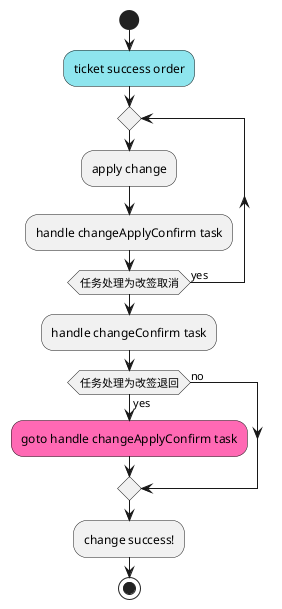 @startuml
start

#8EE5EE:ticket success order;

repeat
  :apply change;
  :handle changeApplyConfirm task;
repeat while (任务处理为改签取消) is (yes)

:handle changeConfirm task;

if (任务处理为改签退回) then (yes)
  #HotPink:goto handle changeApplyConfirm task;
else (no)
endif

:change success!;

stop
@enduml

